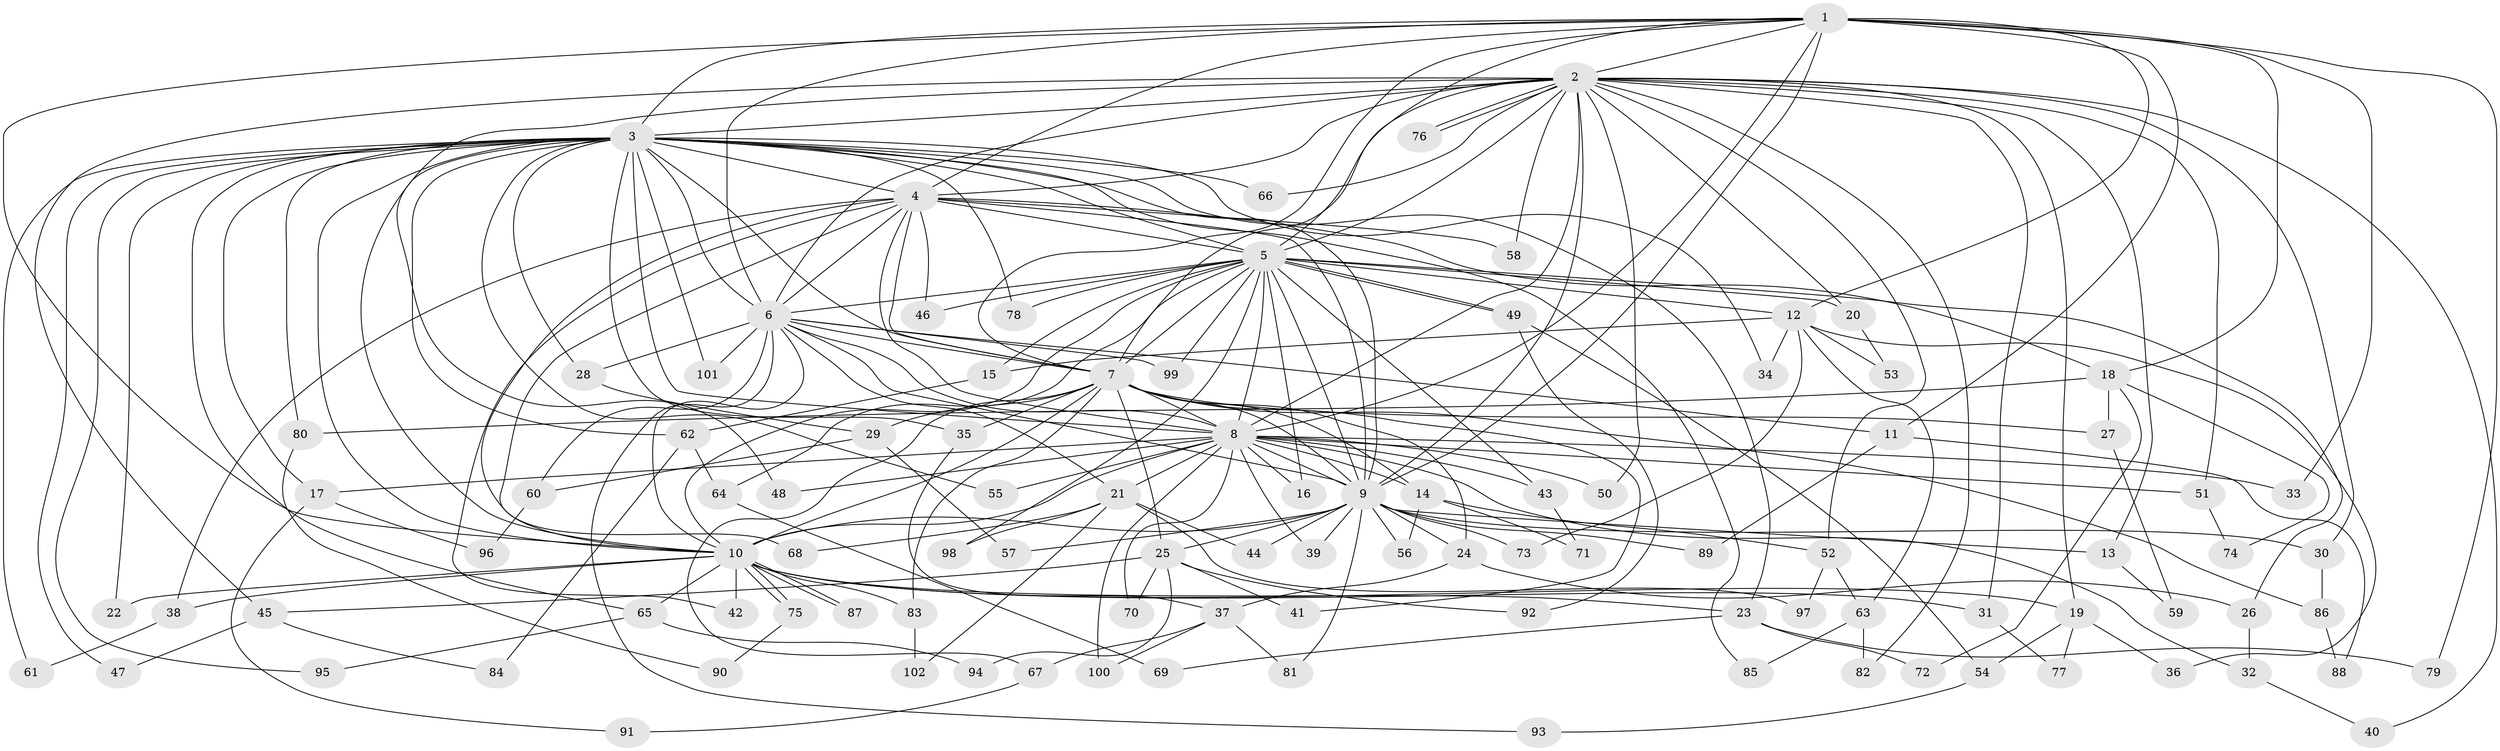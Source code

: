 // Generated by graph-tools (version 1.1) at 2025/49/03/09/25 03:49:32]
// undirected, 102 vertices, 229 edges
graph export_dot {
graph [start="1"]
  node [color=gray90,style=filled];
  1;
  2;
  3;
  4;
  5;
  6;
  7;
  8;
  9;
  10;
  11;
  12;
  13;
  14;
  15;
  16;
  17;
  18;
  19;
  20;
  21;
  22;
  23;
  24;
  25;
  26;
  27;
  28;
  29;
  30;
  31;
  32;
  33;
  34;
  35;
  36;
  37;
  38;
  39;
  40;
  41;
  42;
  43;
  44;
  45;
  46;
  47;
  48;
  49;
  50;
  51;
  52;
  53;
  54;
  55;
  56;
  57;
  58;
  59;
  60;
  61;
  62;
  63;
  64;
  65;
  66;
  67;
  68;
  69;
  70;
  71;
  72;
  73;
  74;
  75;
  76;
  77;
  78;
  79;
  80;
  81;
  82;
  83;
  84;
  85;
  86;
  87;
  88;
  89;
  90;
  91;
  92;
  93;
  94;
  95;
  96;
  97;
  98;
  99;
  100;
  101;
  102;
  1 -- 2;
  1 -- 3;
  1 -- 4;
  1 -- 5;
  1 -- 6;
  1 -- 7;
  1 -- 8;
  1 -- 9;
  1 -- 10;
  1 -- 11;
  1 -- 12;
  1 -- 18;
  1 -- 33;
  1 -- 79;
  2 -- 3;
  2 -- 4;
  2 -- 5;
  2 -- 6;
  2 -- 7;
  2 -- 8;
  2 -- 9;
  2 -- 10;
  2 -- 13;
  2 -- 19;
  2 -- 20;
  2 -- 30;
  2 -- 31;
  2 -- 40;
  2 -- 45;
  2 -- 50;
  2 -- 51;
  2 -- 52;
  2 -- 58;
  2 -- 66;
  2 -- 76;
  2 -- 76;
  2 -- 82;
  3 -- 4;
  3 -- 5;
  3 -- 6;
  3 -- 7;
  3 -- 8;
  3 -- 9;
  3 -- 10;
  3 -- 17;
  3 -- 22;
  3 -- 23;
  3 -- 28;
  3 -- 34;
  3 -- 35;
  3 -- 47;
  3 -- 48;
  3 -- 55;
  3 -- 61;
  3 -- 62;
  3 -- 65;
  3 -- 66;
  3 -- 78;
  3 -- 80;
  3 -- 85;
  3 -- 95;
  3 -- 101;
  4 -- 5;
  4 -- 6;
  4 -- 7;
  4 -- 8;
  4 -- 9;
  4 -- 10;
  4 -- 18;
  4 -- 38;
  4 -- 42;
  4 -- 46;
  4 -- 58;
  4 -- 68;
  5 -- 6;
  5 -- 7;
  5 -- 8;
  5 -- 9;
  5 -- 10;
  5 -- 12;
  5 -- 15;
  5 -- 16;
  5 -- 20;
  5 -- 26;
  5 -- 43;
  5 -- 46;
  5 -- 49;
  5 -- 49;
  5 -- 64;
  5 -- 78;
  5 -- 98;
  5 -- 99;
  6 -- 7;
  6 -- 8;
  6 -- 9;
  6 -- 10;
  6 -- 11;
  6 -- 21;
  6 -- 28;
  6 -- 60;
  6 -- 93;
  6 -- 99;
  6 -- 101;
  7 -- 8;
  7 -- 9;
  7 -- 10;
  7 -- 14;
  7 -- 24;
  7 -- 25;
  7 -- 27;
  7 -- 29;
  7 -- 35;
  7 -- 41;
  7 -- 67;
  7 -- 83;
  7 -- 86;
  8 -- 9;
  8 -- 10;
  8 -- 14;
  8 -- 16;
  8 -- 17;
  8 -- 21;
  8 -- 32;
  8 -- 33;
  8 -- 39;
  8 -- 43;
  8 -- 48;
  8 -- 50;
  8 -- 51;
  8 -- 55;
  8 -- 70;
  8 -- 100;
  9 -- 10;
  9 -- 13;
  9 -- 24;
  9 -- 25;
  9 -- 30;
  9 -- 39;
  9 -- 44;
  9 -- 56;
  9 -- 57;
  9 -- 73;
  9 -- 81;
  9 -- 89;
  10 -- 19;
  10 -- 22;
  10 -- 23;
  10 -- 31;
  10 -- 38;
  10 -- 42;
  10 -- 65;
  10 -- 75;
  10 -- 75;
  10 -- 83;
  10 -- 87;
  10 -- 87;
  11 -- 88;
  11 -- 89;
  12 -- 15;
  12 -- 34;
  12 -- 36;
  12 -- 53;
  12 -- 63;
  12 -- 73;
  13 -- 59;
  14 -- 52;
  14 -- 56;
  14 -- 71;
  15 -- 62;
  17 -- 91;
  17 -- 96;
  18 -- 27;
  18 -- 72;
  18 -- 74;
  18 -- 80;
  19 -- 36;
  19 -- 54;
  19 -- 77;
  20 -- 53;
  21 -- 44;
  21 -- 68;
  21 -- 97;
  21 -- 98;
  21 -- 102;
  23 -- 69;
  23 -- 72;
  23 -- 79;
  24 -- 26;
  24 -- 37;
  25 -- 41;
  25 -- 45;
  25 -- 70;
  25 -- 92;
  25 -- 94;
  26 -- 32;
  27 -- 59;
  28 -- 29;
  29 -- 57;
  29 -- 60;
  30 -- 86;
  31 -- 77;
  32 -- 40;
  35 -- 37;
  37 -- 67;
  37 -- 81;
  37 -- 100;
  38 -- 61;
  43 -- 71;
  45 -- 47;
  45 -- 84;
  49 -- 54;
  49 -- 92;
  51 -- 74;
  52 -- 63;
  52 -- 97;
  54 -- 93;
  60 -- 96;
  62 -- 64;
  62 -- 84;
  63 -- 82;
  63 -- 85;
  64 -- 69;
  65 -- 94;
  65 -- 95;
  67 -- 91;
  75 -- 90;
  80 -- 90;
  83 -- 102;
  86 -- 88;
}
